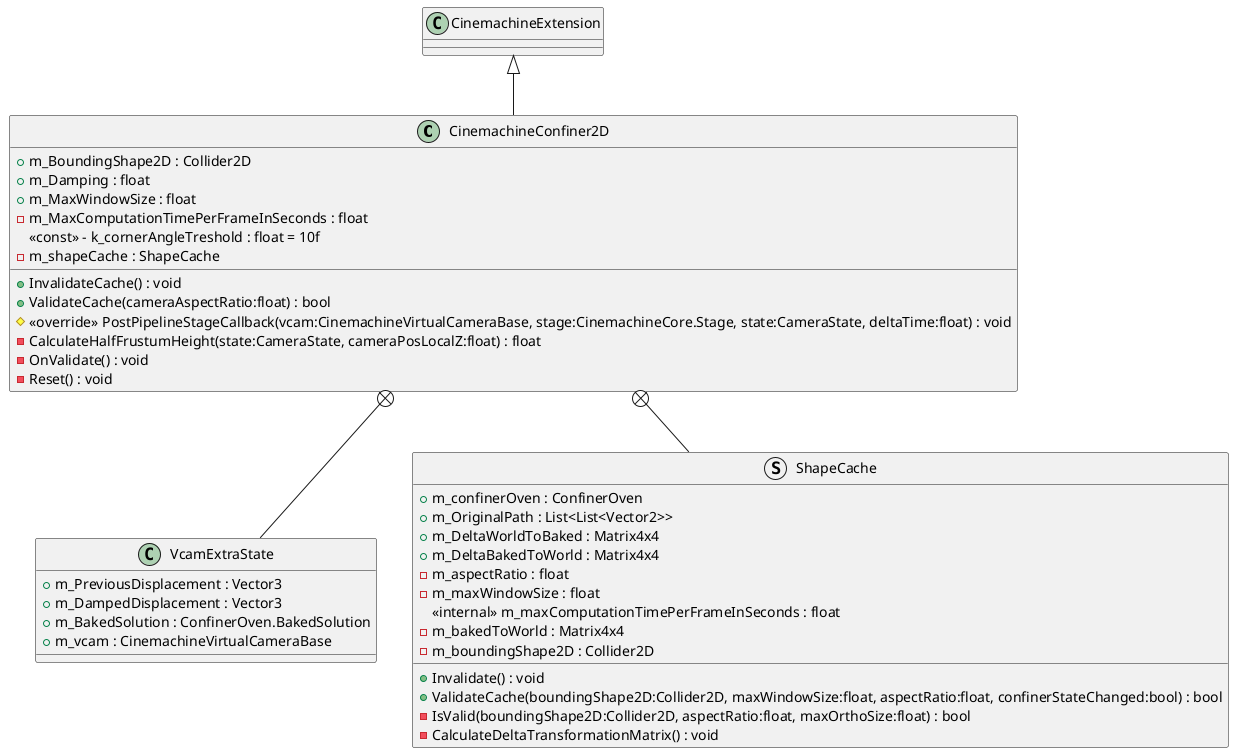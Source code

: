 @startuml
class CinemachineConfiner2D {
    + m_BoundingShape2D : Collider2D
    + m_Damping : float
    + m_MaxWindowSize : float
    - m_MaxComputationTimePerFrameInSeconds : float
    + InvalidateCache() : void
    + ValidateCache(cameraAspectRatio:float) : bool
    <<const>> - k_cornerAngleTreshold : float = 10f
    # <<override>> PostPipelineStageCallback(vcam:CinemachineVirtualCameraBase, stage:CinemachineCore.Stage, state:CameraState, deltaTime:float) : void
    - CalculateHalfFrustumHeight(state:CameraState, cameraPosLocalZ:float) : float
    - m_shapeCache : ShapeCache
    - OnValidate() : void
    - Reset() : void
}
class VcamExtraState {
    + m_PreviousDisplacement : Vector3
    + m_DampedDisplacement : Vector3
    + m_BakedSolution : ConfinerOven.BakedSolution
    + m_vcam : CinemachineVirtualCameraBase
}
struct ShapeCache {
    + m_confinerOven : ConfinerOven
    + m_OriginalPath : List<List<Vector2>>
    + m_DeltaWorldToBaked : Matrix4x4
    + m_DeltaBakedToWorld : Matrix4x4
    - m_aspectRatio : float
    - m_maxWindowSize : float
    <<internal>> m_maxComputationTimePerFrameInSeconds : float
    - m_bakedToWorld : Matrix4x4
    - m_boundingShape2D : Collider2D
    + Invalidate() : void
    + ValidateCache(boundingShape2D:Collider2D, maxWindowSize:float, aspectRatio:float, confinerStateChanged:bool) : bool
    - IsValid(boundingShape2D:Collider2D, aspectRatio:float, maxOrthoSize:float) : bool
    - CalculateDeltaTransformationMatrix() : void
}
CinemachineExtension <|-- CinemachineConfiner2D
CinemachineConfiner2D +-- VcamExtraState
CinemachineConfiner2D +-- ShapeCache
@enduml
